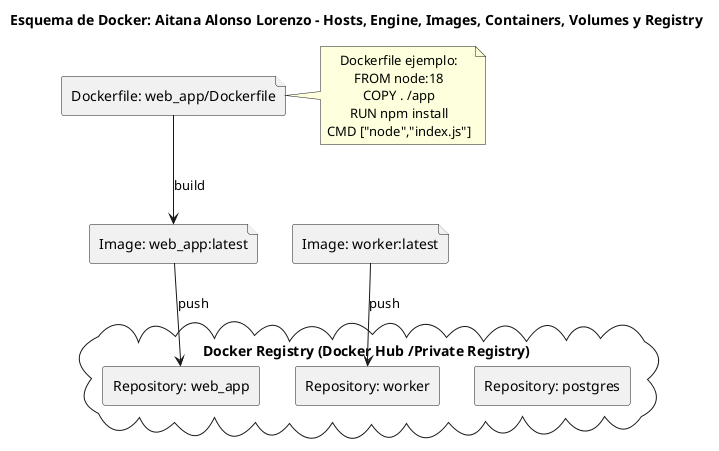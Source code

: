 @startuml
title Esquema de Docker: Aitana Alonso Lorenzo - Hosts, Engine, Images, Containers, Volumes y Registry
skinparam componentStyle rectangle
skinparam shadowing false
skinparam defaultTextAlignment center

file "Dockerfile: web_app/Dockerfile" as Dockerfile
file "Image: web_app:latest" as Image
file "Image: worker:latest" as Image2

cloud "Docker Registry (Docker Hub /Private Registry)" as Registry{
  [Repository: postgres]
  [Dockerfile] --> [Image] : build
  [Image] --> [Repository: web_app] : push
  [Image2] --> [Repository: worker] : push

}


note right of [Dockerfile]
Dockerfile ejemplo:
FROM node:18
COPY . /app
RUN npm install
CMD ["node","index.js"]
end note

@enduml
